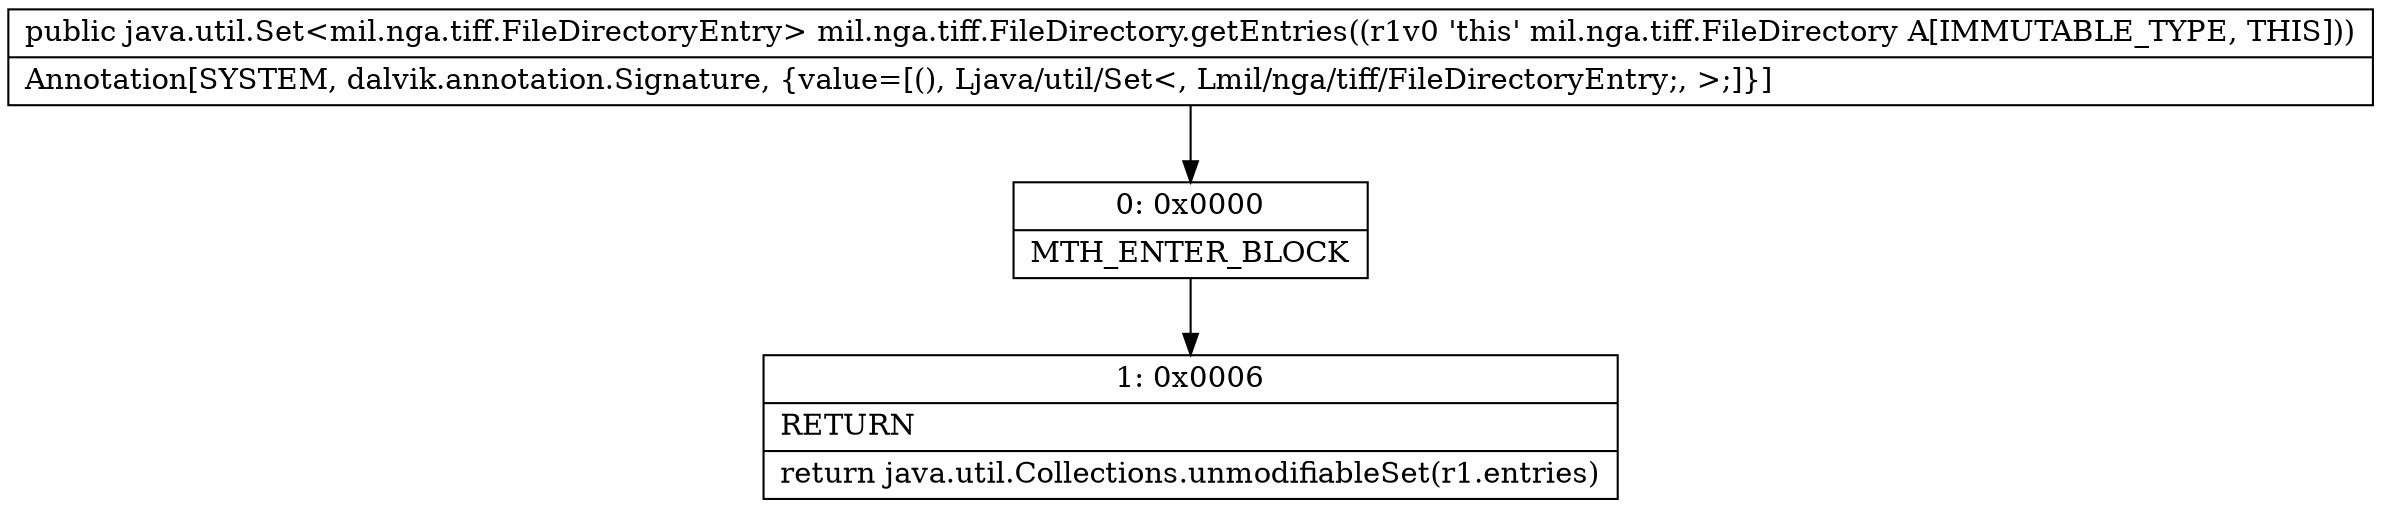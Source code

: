digraph "CFG formil.nga.tiff.FileDirectory.getEntries()Ljava\/util\/Set;" {
Node_0 [shape=record,label="{0\:\ 0x0000|MTH_ENTER_BLOCK\l}"];
Node_1 [shape=record,label="{1\:\ 0x0006|RETURN\l|return java.util.Collections.unmodifiableSet(r1.entries)\l}"];
MethodNode[shape=record,label="{public java.util.Set\<mil.nga.tiff.FileDirectoryEntry\> mil.nga.tiff.FileDirectory.getEntries((r1v0 'this' mil.nga.tiff.FileDirectory A[IMMUTABLE_TYPE, THIS]))  | Annotation[SYSTEM, dalvik.annotation.Signature, \{value=[(), Ljava\/util\/Set\<, Lmil\/nga\/tiff\/FileDirectoryEntry;, \>;]\}]\l}"];
MethodNode -> Node_0;
Node_0 -> Node_1;
}

